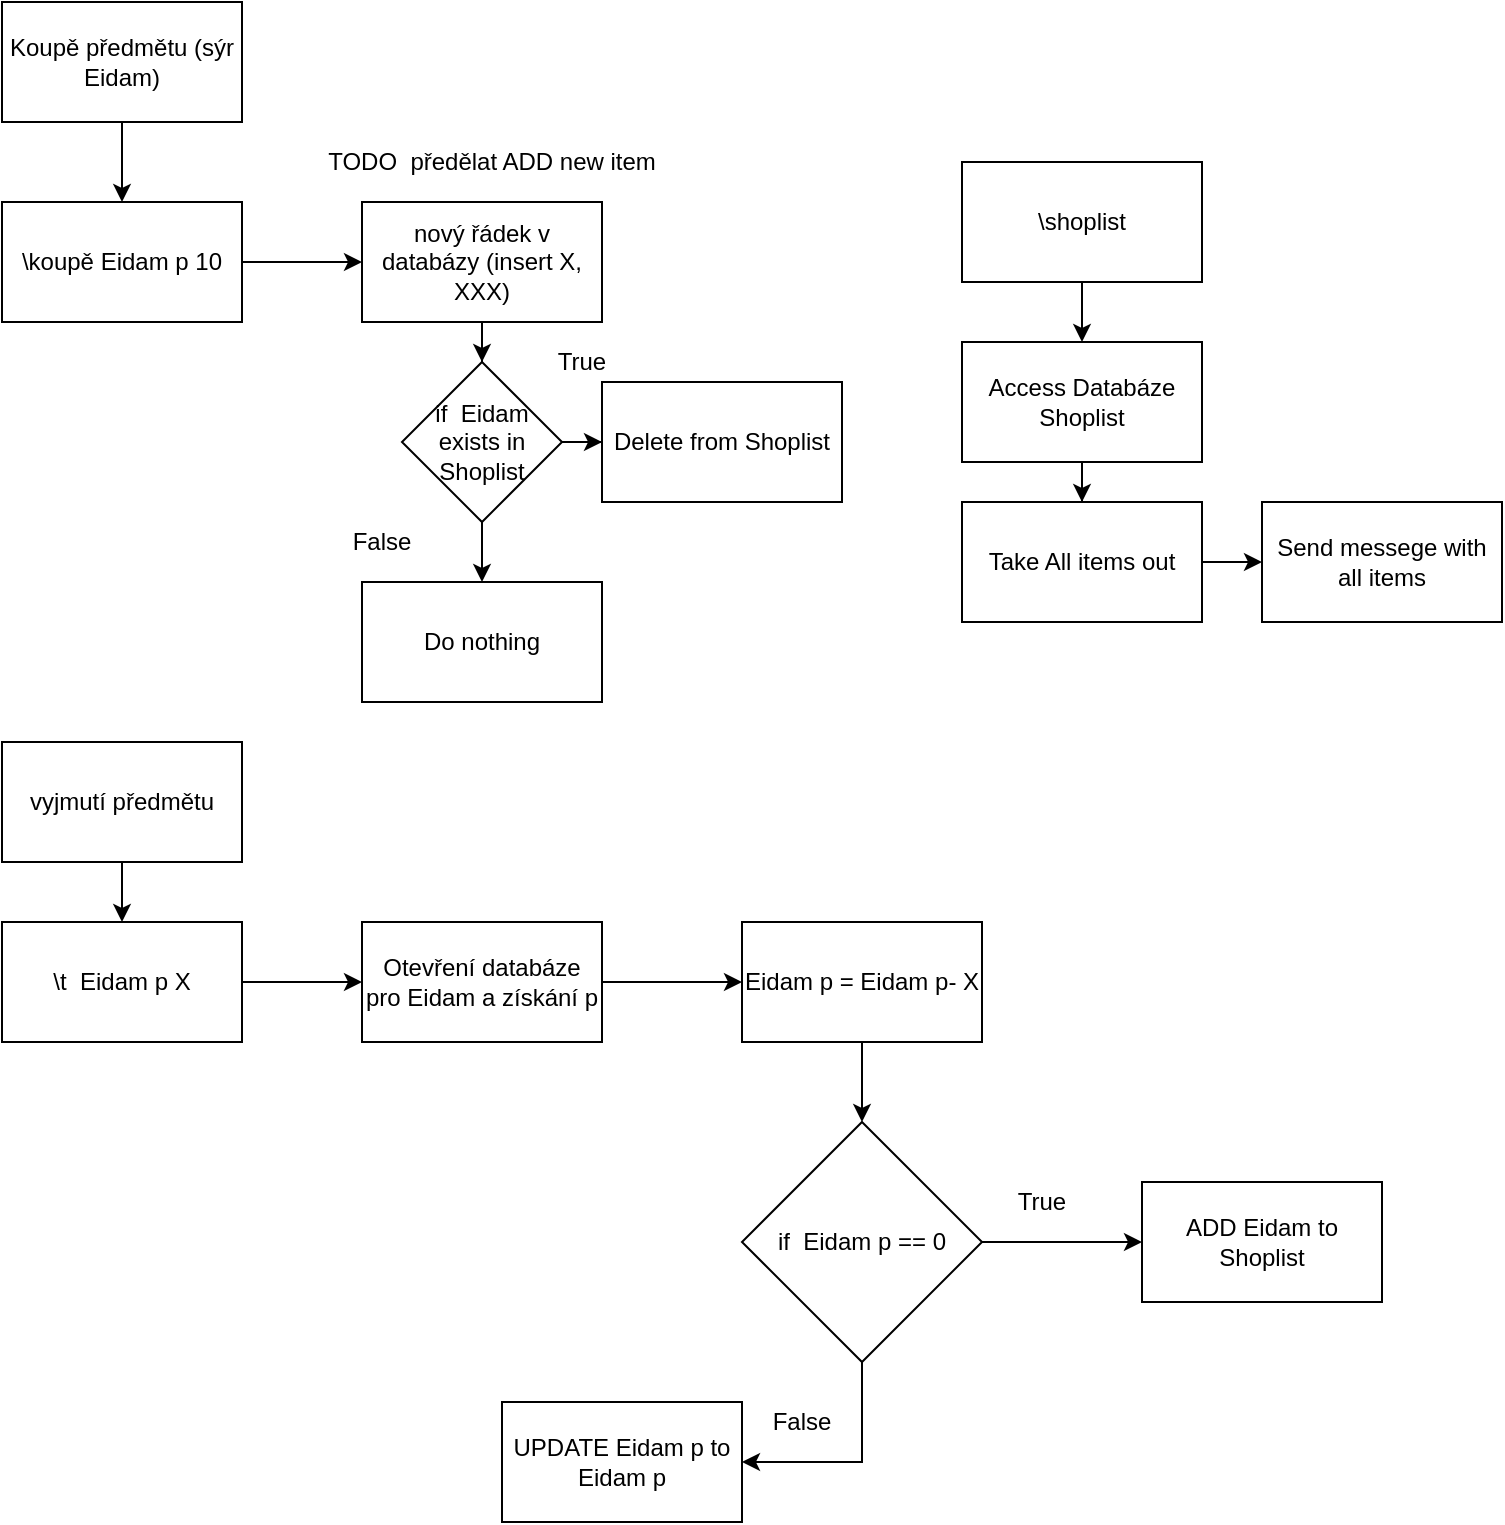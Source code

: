<mxfile version="12.5.4" type="github">
  <diagram id="4bXTv4JExv3Pb1ZK5-rK" name="Page-1">
    <mxGraphModel dx="932" dy="623" grid="1" gridSize="10" guides="1" tooltips="1" connect="1" arrows="1" fold="1" page="1" pageScale="1" pageWidth="850" pageHeight="1100" math="0" shadow="0">
      <root>
        <mxCell id="0"/>
        <mxCell id="1" parent="0"/>
        <mxCell id="VTfN_o7muEshdPtxyXbv-3" style="edgeStyle=orthogonalEdgeStyle;rounded=0;orthogonalLoop=1;jettySize=auto;html=1;" edge="1" parent="1" source="VTfN_o7muEshdPtxyXbv-1" target="VTfN_o7muEshdPtxyXbv-2">
          <mxGeometry relative="1" as="geometry"/>
        </mxCell>
        <mxCell id="VTfN_o7muEshdPtxyXbv-1" value="Koupě předmětu (sýr Eidam)&lt;br&gt;" style="rounded=0;whiteSpace=wrap;html=1;" vertex="1" parent="1">
          <mxGeometry x="80" y="40" width="120" height="60" as="geometry"/>
        </mxCell>
        <mxCell id="VTfN_o7muEshdPtxyXbv-4" style="edgeStyle=orthogonalEdgeStyle;rounded=0;orthogonalLoop=1;jettySize=auto;html=1;entryX=0;entryY=0.5;entryDx=0;entryDy=0;" edge="1" parent="1" source="VTfN_o7muEshdPtxyXbv-2" target="VTfN_o7muEshdPtxyXbv-5">
          <mxGeometry relative="1" as="geometry">
            <mxPoint x="280" y="130" as="targetPoint"/>
            <Array as="points"/>
          </mxGeometry>
        </mxCell>
        <mxCell id="VTfN_o7muEshdPtxyXbv-2" value="\koupě Eidam p 10&lt;br&gt;" style="rounded=0;whiteSpace=wrap;html=1;" vertex="1" parent="1">
          <mxGeometry x="80" y="140" width="120" height="60" as="geometry"/>
        </mxCell>
        <mxCell id="VTfN_o7muEshdPtxyXbv-32" style="edgeStyle=orthogonalEdgeStyle;rounded=0;orthogonalLoop=1;jettySize=auto;html=1;" edge="1" parent="1" source="VTfN_o7muEshdPtxyXbv-5" target="VTfN_o7muEshdPtxyXbv-31">
          <mxGeometry relative="1" as="geometry"/>
        </mxCell>
        <mxCell id="VTfN_o7muEshdPtxyXbv-5" value="nový řádek v databázy (insert X, XXX)" style="rounded=0;whiteSpace=wrap;html=1;" vertex="1" parent="1">
          <mxGeometry x="260" y="140" width="120" height="60" as="geometry"/>
        </mxCell>
        <mxCell id="VTfN_o7muEshdPtxyXbv-8" style="edgeStyle=orthogonalEdgeStyle;rounded=0;orthogonalLoop=1;jettySize=auto;html=1;" edge="1" parent="1" source="VTfN_o7muEshdPtxyXbv-6" target="VTfN_o7muEshdPtxyXbv-7">
          <mxGeometry relative="1" as="geometry"/>
        </mxCell>
        <mxCell id="VTfN_o7muEshdPtxyXbv-6" value="vyjmutí předmětu" style="rounded=0;whiteSpace=wrap;html=1;" vertex="1" parent="1">
          <mxGeometry x="80" y="410" width="120" height="60" as="geometry"/>
        </mxCell>
        <mxCell id="VTfN_o7muEshdPtxyXbv-9" style="edgeStyle=orthogonalEdgeStyle;rounded=0;orthogonalLoop=1;jettySize=auto;html=1;" edge="1" parent="1" source="VTfN_o7muEshdPtxyXbv-7">
          <mxGeometry relative="1" as="geometry">
            <mxPoint x="260" y="530" as="targetPoint"/>
          </mxGeometry>
        </mxCell>
        <mxCell id="VTfN_o7muEshdPtxyXbv-7" value="\t &amp;nbsp;Eidam p X" style="rounded=0;whiteSpace=wrap;html=1;" vertex="1" parent="1">
          <mxGeometry x="80" y="500" width="120" height="60" as="geometry"/>
        </mxCell>
        <mxCell id="VTfN_o7muEshdPtxyXbv-13" style="edgeStyle=orthogonalEdgeStyle;rounded=0;orthogonalLoop=1;jettySize=auto;html=1;exitX=0.5;exitY=1;exitDx=0;exitDy=0;" edge="1" parent="1" source="VTfN_o7muEshdPtxyXbv-14" target="VTfN_o7muEshdPtxyXbv-12">
          <mxGeometry relative="1" as="geometry"/>
        </mxCell>
        <mxCell id="VTfN_o7muEshdPtxyXbv-15" style="edgeStyle=orthogonalEdgeStyle;rounded=0;orthogonalLoop=1;jettySize=auto;html=1;" edge="1" parent="1" source="VTfN_o7muEshdPtxyXbv-10" target="VTfN_o7muEshdPtxyXbv-14">
          <mxGeometry relative="1" as="geometry"/>
        </mxCell>
        <mxCell id="VTfN_o7muEshdPtxyXbv-10" value="Otevření databáze pro Eidam a získání p" style="rounded=0;whiteSpace=wrap;html=1;" vertex="1" parent="1">
          <mxGeometry x="260" y="500" width="120" height="60" as="geometry"/>
        </mxCell>
        <mxCell id="VTfN_o7muEshdPtxyXbv-17" style="edgeStyle=orthogonalEdgeStyle;rounded=0;orthogonalLoop=1;jettySize=auto;html=1;entryX=0;entryY=0.5;entryDx=0;entryDy=0;" edge="1" parent="1" source="VTfN_o7muEshdPtxyXbv-12" target="VTfN_o7muEshdPtxyXbv-16">
          <mxGeometry relative="1" as="geometry">
            <mxPoint x="650" y="660" as="targetPoint"/>
          </mxGeometry>
        </mxCell>
        <mxCell id="VTfN_o7muEshdPtxyXbv-21" style="edgeStyle=orthogonalEdgeStyle;rounded=0;orthogonalLoop=1;jettySize=auto;html=1;entryX=1;entryY=0.5;entryDx=0;entryDy=0;" edge="1" parent="1" source="VTfN_o7muEshdPtxyXbv-12" target="VTfN_o7muEshdPtxyXbv-22">
          <mxGeometry relative="1" as="geometry">
            <mxPoint x="510" y="770" as="targetPoint"/>
          </mxGeometry>
        </mxCell>
        <mxCell id="VTfN_o7muEshdPtxyXbv-12" value="if &amp;nbsp;Eidam p == 0" style="rhombus;whiteSpace=wrap;html=1;" vertex="1" parent="1">
          <mxGeometry x="450" y="600" width="120" height="120" as="geometry"/>
        </mxCell>
        <mxCell id="VTfN_o7muEshdPtxyXbv-14" value="Eidam p = Eidam p- X" style="rounded=0;whiteSpace=wrap;html=1;" vertex="1" parent="1">
          <mxGeometry x="450" y="500" width="120" height="60" as="geometry"/>
        </mxCell>
        <mxCell id="VTfN_o7muEshdPtxyXbv-16" value="ADD Eidam to Shoplist" style="rounded=0;whiteSpace=wrap;html=1;" vertex="1" parent="1">
          <mxGeometry x="650" y="630" width="120" height="60" as="geometry"/>
        </mxCell>
        <mxCell id="VTfN_o7muEshdPtxyXbv-18" value="True" style="text;html=1;strokeColor=none;fillColor=none;align=center;verticalAlign=middle;whiteSpace=wrap;rounded=0;" vertex="1" parent="1">
          <mxGeometry x="580" y="630" width="40" height="20" as="geometry"/>
        </mxCell>
        <mxCell id="VTfN_o7muEshdPtxyXbv-19" value="False" style="text;html=1;strokeColor=none;fillColor=none;align=center;verticalAlign=middle;whiteSpace=wrap;rounded=0;" vertex="1" parent="1">
          <mxGeometry x="460" y="740" width="40" height="20" as="geometry"/>
        </mxCell>
        <mxCell id="VTfN_o7muEshdPtxyXbv-22" value="UPDATE Eidam p to Eidam p" style="rounded=0;whiteSpace=wrap;html=1;" vertex="1" parent="1">
          <mxGeometry x="330" y="740" width="120" height="60" as="geometry"/>
        </mxCell>
        <mxCell id="VTfN_o7muEshdPtxyXbv-25" style="edgeStyle=orthogonalEdgeStyle;rounded=0;orthogonalLoop=1;jettySize=auto;html=1;" edge="1" parent="1" source="VTfN_o7muEshdPtxyXbv-23" target="VTfN_o7muEshdPtxyXbv-24">
          <mxGeometry relative="1" as="geometry"/>
        </mxCell>
        <mxCell id="VTfN_o7muEshdPtxyXbv-23" value="\shoplist" style="rounded=0;whiteSpace=wrap;html=1;" vertex="1" parent="1">
          <mxGeometry x="560" y="120" width="120" height="60" as="geometry"/>
        </mxCell>
        <mxCell id="VTfN_o7muEshdPtxyXbv-27" style="edgeStyle=orthogonalEdgeStyle;rounded=0;orthogonalLoop=1;jettySize=auto;html=1;" edge="1" parent="1" source="VTfN_o7muEshdPtxyXbv-24" target="VTfN_o7muEshdPtxyXbv-26">
          <mxGeometry relative="1" as="geometry"/>
        </mxCell>
        <mxCell id="VTfN_o7muEshdPtxyXbv-24" value="Access Databáze Shoplist" style="rounded=0;whiteSpace=wrap;html=1;" vertex="1" parent="1">
          <mxGeometry x="560" y="210" width="120" height="60" as="geometry"/>
        </mxCell>
        <mxCell id="VTfN_o7muEshdPtxyXbv-30" style="edgeStyle=orthogonalEdgeStyle;rounded=0;orthogonalLoop=1;jettySize=auto;html=1;" edge="1" parent="1" source="VTfN_o7muEshdPtxyXbv-26" target="VTfN_o7muEshdPtxyXbv-29">
          <mxGeometry relative="1" as="geometry"/>
        </mxCell>
        <mxCell id="VTfN_o7muEshdPtxyXbv-26" value="Take All items out" style="rounded=0;whiteSpace=wrap;html=1;" vertex="1" parent="1">
          <mxGeometry x="560" y="290" width="120" height="60" as="geometry"/>
        </mxCell>
        <mxCell id="VTfN_o7muEshdPtxyXbv-29" value="Send messege with all items" style="rounded=0;whiteSpace=wrap;html=1;" vertex="1" parent="1">
          <mxGeometry x="710" y="290" width="120" height="60" as="geometry"/>
        </mxCell>
        <mxCell id="VTfN_o7muEshdPtxyXbv-36" style="edgeStyle=orthogonalEdgeStyle;rounded=0;orthogonalLoop=1;jettySize=auto;html=1;" edge="1" parent="1" source="VTfN_o7muEshdPtxyXbv-31" target="VTfN_o7muEshdPtxyXbv-35">
          <mxGeometry relative="1" as="geometry"/>
        </mxCell>
        <mxCell id="VTfN_o7muEshdPtxyXbv-38" style="edgeStyle=orthogonalEdgeStyle;rounded=0;orthogonalLoop=1;jettySize=auto;html=1;" edge="1" parent="1" source="VTfN_o7muEshdPtxyXbv-31" target="VTfN_o7muEshdPtxyXbv-37">
          <mxGeometry relative="1" as="geometry"/>
        </mxCell>
        <mxCell id="VTfN_o7muEshdPtxyXbv-31" value="if &amp;nbsp;Eidam exists in Shoplist" style="rhombus;whiteSpace=wrap;html=1;" vertex="1" parent="1">
          <mxGeometry x="280" y="220" width="80" height="80" as="geometry"/>
        </mxCell>
        <mxCell id="VTfN_o7muEshdPtxyXbv-33" value="True" style="text;html=1;strokeColor=none;fillColor=none;align=center;verticalAlign=middle;whiteSpace=wrap;rounded=0;" vertex="1" parent="1">
          <mxGeometry x="350" y="210" width="40" height="20" as="geometry"/>
        </mxCell>
        <mxCell id="VTfN_o7muEshdPtxyXbv-34" value="False" style="text;html=1;strokeColor=none;fillColor=none;align=center;verticalAlign=middle;whiteSpace=wrap;rounded=0;" vertex="1" parent="1">
          <mxGeometry x="250" y="300" width="40" height="20" as="geometry"/>
        </mxCell>
        <mxCell id="VTfN_o7muEshdPtxyXbv-35" value="Delete from Shoplist" style="rounded=0;whiteSpace=wrap;html=1;" vertex="1" parent="1">
          <mxGeometry x="380" y="230" width="120" height="60" as="geometry"/>
        </mxCell>
        <mxCell id="VTfN_o7muEshdPtxyXbv-37" value="Do nothing&lt;br&gt;" style="rounded=0;whiteSpace=wrap;html=1;" vertex="1" parent="1">
          <mxGeometry x="260" y="330" width="120" height="60" as="geometry"/>
        </mxCell>
        <mxCell id="VTfN_o7muEshdPtxyXbv-39" value="TODO &amp;nbsp;předělat ADD new item" style="text;html=1;strokeColor=none;fillColor=none;align=center;verticalAlign=middle;whiteSpace=wrap;rounded=0;" vertex="1" parent="1">
          <mxGeometry x="200" y="110" width="250" height="20" as="geometry"/>
        </mxCell>
      </root>
    </mxGraphModel>
  </diagram>
</mxfile>

